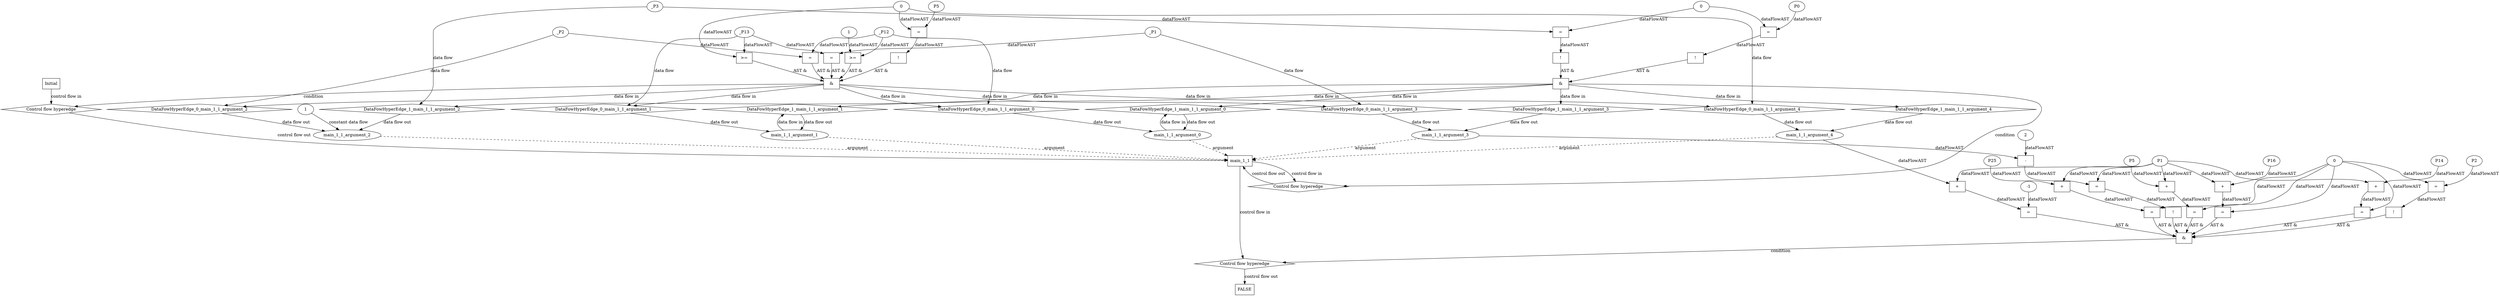 digraph dag {
"main_1_1" [label="main_1_1" nodeName="main_1_1" class=cfn  shape="rect"];
FALSE [label="FALSE" nodeName=FALSE class=cfn  shape="rect"];
Initial [label="Initial" nodeName=Initial class=cfn  shape="rect"];
ControlFowHyperEdge_0 [label="Control flow hyperedge" nodeName=ControlFowHyperEdge_0 class=controlFlowHyperEdge shape="diamond"];
"Initial" -> ControlFowHyperEdge_0 [label="control flow in"]
ControlFowHyperEdge_0 -> "main_1_1" [label="control flow out"]
ControlFowHyperEdge_1 [label="Control flow hyperedge" nodeName=ControlFowHyperEdge_1 class=controlFlowHyperEdge shape="diamond"];
"main_1_1" -> ControlFowHyperEdge_1 [label="control flow in"]
ControlFowHyperEdge_1 -> "main_1_1" [label="control flow out"]
ControlFowHyperEdge_2 [label="Control flow hyperedge" nodeName=ControlFowHyperEdge_2 class=controlFlowHyperEdge shape="diamond"];
"main_1_1" -> ControlFowHyperEdge_2 [label="control flow in"]
ControlFowHyperEdge_2 -> "FALSE" [label="control flow out"]
"main_1_1_argument_0" [label="main_1_1_argument_0" nodeName=argument0 class=argument  head="main_1_1" shape="oval"];
"main_1_1_argument_0" -> "main_1_1"[label="argument" style="dashed"]
"main_1_1_argument_1" [label="main_1_1_argument_1" nodeName=argument1 class=argument  head="main_1_1" shape="oval"];
"main_1_1_argument_1" -> "main_1_1"[label="argument" style="dashed"]
"main_1_1_argument_2" [label="main_1_1_argument_2" nodeName=argument2 class=argument  head="main_1_1" shape="oval"];
"main_1_1_argument_2" -> "main_1_1"[label="argument" style="dashed"]
"main_1_1_argument_3" [label="main_1_1_argument_3" nodeName=argument3 class=argument  head="main_1_1" shape="oval"];
"main_1_1_argument_3" -> "main_1_1"[label="argument" style="dashed"]
"main_1_1_argument_4" [label="main_1_1_argument_4" nodeName=argument4 class=argument  head="main_1_1" shape="oval"];
"main_1_1_argument_4" -> "main_1_1"[label="argument" style="dashed"]

"xxxmain_1_1___Initial_0xxx_and" [label="&" nodeName="xxxmain_1_1___Initial_0xxx_and" class=Operator shape="rect"];
"xxxmain_1_1___Initial_0xxxguard4_node_0" [label=">=" nodeName="xxxmain_1_1___Initial_0xxxguard4_node_0" class=Operator  shape="rect"];
"xxxmain_1_1___Initial_0xxxguard4_node_2" [label="1" nodeName="xxxmain_1_1___Initial_0xxxguard4_node_2" class=Literal ];
"xxxmain_1_1___Initial_0xxxdataFlow2_node_0" -> "xxxmain_1_1___Initial_0xxxguard4_node_0"[label="dataFlowAST"]
"xxxmain_1_1___Initial_0xxxguard4_node_2" -> "xxxmain_1_1___Initial_0xxxguard4_node_0"[label="dataFlowAST"]

"xxxmain_1_1___Initial_0xxxguard4_node_0" -> "xxxmain_1_1___Initial_0xxx_and" [label="AST &"];
"xxxmain_1_1___Initial_0xxxguard_0_node_0" [label="=" nodeName="xxxmain_1_1___Initial_0xxxguard_0_node_0" class=Operator  shape="rect"];
"xxxmain_1_1___Initial_0xxxdataFlow1_node_0" -> "xxxmain_1_1___Initial_0xxxguard_0_node_0"[label="dataFlowAST"]
"xxxmain_1_1___Initial_0xxxdataFlow4_node_0" -> "xxxmain_1_1___Initial_0xxxguard_0_node_0"[label="dataFlowAST"]

"xxxmain_1_1___Initial_0xxxguard_0_node_0" -> "xxxmain_1_1___Initial_0xxx_and" [label="AST &"];
"xxxmain_1_1___Initial_0xxxguard3_node_0" [label=">=" nodeName="xxxmain_1_1___Initial_0xxxguard3_node_0" class=Operator  shape="rect"];
"xxxmain_1_1___Initial_0xxxdataFlow4_node_0" -> "xxxmain_1_1___Initial_0xxxguard3_node_0"[label="dataFlowAST"]
"xxxmain_1_1___Initial_0xxxdataFlow3_node_0" -> "xxxmain_1_1___Initial_0xxxguard3_node_0"[label="dataFlowAST"]

"xxxmain_1_1___Initial_0xxxguard3_node_0" -> "xxxmain_1_1___Initial_0xxx_and" [label="AST &"];
"xxxmain_1_1___Initial_0xxxguard1_node_0" [label="=" nodeName="xxxmain_1_1___Initial_0xxxguard1_node_0" class=Operator  shape="rect"];
"xxxmain_1_1___Initial_0xxxdataFlow_0_node_0" -> "xxxmain_1_1___Initial_0xxxguard1_node_0"[label="dataFlowAST"]
"xxxmain_1_1___Initial_0xxxdataFlow2_node_0" -> "xxxmain_1_1___Initial_0xxxguard1_node_0"[label="dataFlowAST"]

"xxxmain_1_1___Initial_0xxxguard1_node_0" -> "xxxmain_1_1___Initial_0xxx_and" [label="AST &"];
"xxxmain_1_1___Initial_0xxxguard2_node_0" [label="!" nodeName="xxxmain_1_1___Initial_0xxxguard2_node_0" class=Operator shape="rect"];
"xxxmain_1_1___Initial_0xxxguard2_node_1" [label="=" nodeName="xxxmain_1_1___Initial_0xxxguard2_node_1" class=Operator  shape="rect"];
"xxxmain_1_1___Initial_0xxxguard2_node_2" [label="P5" nodeName="xxxmain_1_1___Initial_0xxxguard2_node_2" class=Constant ];
"xxxmain_1_1___Initial_0xxxguard2_node_1" -> "xxxmain_1_1___Initial_0xxxguard2_node_0"[label="dataFlowAST"]
"xxxmain_1_1___Initial_0xxxguard2_node_2" -> "xxxmain_1_1___Initial_0xxxguard2_node_1"[label="dataFlowAST"]
"xxxmain_1_1___Initial_0xxxdataFlow3_node_0" -> "xxxmain_1_1___Initial_0xxxguard2_node_1"[label="dataFlowAST"]

"xxxmain_1_1___Initial_0xxxguard2_node_0" -> "xxxmain_1_1___Initial_0xxx_and" [label="AST &"];
"xxxmain_1_1___Initial_0xxx_and" -> "ControlFowHyperEdge_0" [label="condition"];
"xxxmain_1_1___Initial_0xxxdataFlow_0_node_0" [label="_P2" nodeName="xxxmain_1_1___Initial_0xxxdataFlow_0_node_0" class=Constant ];

"xxxmain_1_1___Initial_0xxxdataFlow_0_node_0" -> "DataFowHyperEdge_0_main_1_1_argument_2" [label="data flow"];
"xxxmain_1_1___Initial_0xxxdataFlow1_node_0" [label="_P1" nodeName="xxxmain_1_1___Initial_0xxxdataFlow1_node_0" class=Constant ];

"xxxmain_1_1___Initial_0xxxdataFlow1_node_0" -> "DataFowHyperEdge_0_main_1_1_argument_3" [label="data flow"];
"xxxmain_1_1___Initial_0xxxdataFlow2_node_0" [label="_P12" nodeName="xxxmain_1_1___Initial_0xxxdataFlow2_node_0" class=Constant ];

"xxxmain_1_1___Initial_0xxxdataFlow2_node_0" -> "DataFowHyperEdge_0_main_1_1_argument_0" [label="data flow"];
"xxxmain_1_1___Initial_0xxxdataFlow3_node_0" [label="0" nodeName="xxxmain_1_1___Initial_0xxxdataFlow3_node_0" class=Literal ];

"xxxmain_1_1___Initial_0xxxdataFlow3_node_0" -> "DataFowHyperEdge_0_main_1_1_argument_4" [label="data flow"];
"xxxmain_1_1___Initial_0xxxdataFlow4_node_0" [label="_P13" nodeName="xxxmain_1_1___Initial_0xxxdataFlow4_node_0" class=Constant ];

"xxxmain_1_1___Initial_0xxxdataFlow4_node_0" -> "DataFowHyperEdge_0_main_1_1_argument_1" [label="data flow"];
"xxxmain_1_1___main_1_1_1xxx_and" [label="&" nodeName="xxxmain_1_1___main_1_1_1xxx_and" class=Operator shape="rect"];
"xxxmain_1_1___main_1_1_1xxxguard_0_node_0" [label="!" nodeName="xxxmain_1_1___main_1_1_1xxxguard_0_node_0" class=Operator shape="rect"];
"xxxmain_1_1___main_1_1_1xxxguard_0_node_1" [label="=" nodeName="xxxmain_1_1___main_1_1_1xxxguard_0_node_1" class=Operator  shape="rect"];
"xxxmain_1_1___main_1_1_1xxxguard_0_node_3" [label="0" nodeName="xxxmain_1_1___main_1_1_1xxxguard_0_node_3" class=Literal ];
"xxxmain_1_1___main_1_1_1xxxguard_0_node_1" -> "xxxmain_1_1___main_1_1_1xxxguard_0_node_0"[label="dataFlowAST"]
"xxxmain_1_1___main_1_1_1xxxdataFlow_0_node_0" -> "xxxmain_1_1___main_1_1_1xxxguard_0_node_1"[label="dataFlowAST"]
"xxxmain_1_1___main_1_1_1xxxguard_0_node_3" -> "xxxmain_1_1___main_1_1_1xxxguard_0_node_1"[label="dataFlowAST"]

"xxxmain_1_1___main_1_1_1xxxguard_0_node_0" -> "xxxmain_1_1___main_1_1_1xxx_and" [label="AST &"];
"xxxmain_1_1___main_1_1_1xxxguard1_node_0" [label="!" nodeName="xxxmain_1_1___main_1_1_1xxxguard1_node_0" class=Operator shape="rect"];
"xxxmain_1_1___main_1_1_1xxxguard1_node_1" [label="=" nodeName="xxxmain_1_1___main_1_1_1xxxguard1_node_1" class=Operator  shape="rect"];
"xxxmain_1_1___main_1_1_1xxxguard1_node_2" [label="P0" nodeName="xxxmain_1_1___main_1_1_1xxxguard1_node_2" class=Constant ];
"xxxmain_1_1___main_1_1_1xxxguard1_node_1" -> "xxxmain_1_1___main_1_1_1xxxguard1_node_0"[label="dataFlowAST"]
"xxxmain_1_1___main_1_1_1xxxguard1_node_2" -> "xxxmain_1_1___main_1_1_1xxxguard1_node_1"[label="dataFlowAST"]
"xxxmain_1_1___main_1_1_1xxxguard_0_node_3" -> "xxxmain_1_1___main_1_1_1xxxguard1_node_1"[label="dataFlowAST"]

"xxxmain_1_1___main_1_1_1xxxguard1_node_0" -> "xxxmain_1_1___main_1_1_1xxx_and" [label="AST &"];
"xxxmain_1_1___main_1_1_1xxx_and" -> "ControlFowHyperEdge_1" [label="condition"];
"xxxmain_1_1___main_1_1_1xxxdataFlow_0_node_0" [label="_P3" nodeName="xxxmain_1_1___main_1_1_1xxxdataFlow_0_node_0" class=Constant ];

"xxxmain_1_1___main_1_1_1xxxdataFlow_0_node_0" -> "DataFowHyperEdge_1_main_1_1_argument_2" [label="data flow"];
"xxxFALSE___main_1_1_2xxx_and" [label="&" nodeName="xxxFALSE___main_1_1_2xxx_and" class=Operator shape="rect"];
"xxxFALSE___main_1_1_2xxxguard5_node_0" [label="!" nodeName="xxxFALSE___main_1_1_2xxxguard5_node_0" class=Operator shape="rect"];
"xxxFALSE___main_1_1_2xxxguard5_node_1" [label="=" nodeName="xxxFALSE___main_1_1_2xxxguard5_node_1" class=Operator  shape="rect"];
"xxxFALSE___main_1_1_2xxxguard5_node_2" [label="P2" nodeName="xxxFALSE___main_1_1_2xxxguard5_node_2" class=Constant ];
"xxxFALSE___main_1_1_2xxxguard5_node_1" -> "xxxFALSE___main_1_1_2xxxguard5_node_0"[label="dataFlowAST"]
"xxxFALSE___main_1_1_2xxxguard5_node_2" -> "xxxFALSE___main_1_1_2xxxguard5_node_1"[label="dataFlowAST"]
"xxxFALSE___main_1_1_2xxxguard_0_node_4" -> "xxxFALSE___main_1_1_2xxxguard5_node_1"[label="dataFlowAST"]

"xxxFALSE___main_1_1_2xxxguard5_node_0" -> "xxxFALSE___main_1_1_2xxx_and" [label="AST &"];
"xxxFALSE___main_1_1_2xxxguard1_node_0" [label="!" nodeName="xxxFALSE___main_1_1_2xxxguard1_node_0" class=Operator shape="rect"];
"xxxFALSE___main_1_1_2xxxguard1_node_1" [label="=" nodeName="xxxFALSE___main_1_1_2xxxguard1_node_1" class=Operator  shape="rect"];
"xxxFALSE___main_1_1_2xxxguard1_node_3" [label="-" nodeName="xxxFALSE___main_1_1_2xxxguard1_node_3" class= Operator shape="rect"];
"xxxFALSE___main_1_1_2xxxguard1_node_5" [label="2" nodeName="xxxFALSE___main_1_1_2xxxguard1_node_5" class=Literal ];
"xxxFALSE___main_1_1_2xxxguard1_node_1" -> "xxxFALSE___main_1_1_2xxxguard1_node_0"[label="dataFlowAST"]
"xxxFALSE___main_1_1_2xxxguard_0_node_3" -> "xxxFALSE___main_1_1_2xxxguard1_node_1"[label="dataFlowAST"]
"xxxFALSE___main_1_1_2xxxguard1_node_3" -> "xxxFALSE___main_1_1_2xxxguard1_node_1"[label="dataFlowAST"]
"main_1_1_argument_3" -> "xxxFALSE___main_1_1_2xxxguard1_node_3"[label="dataFlowAST"]
"xxxFALSE___main_1_1_2xxxguard1_node_5" -> "xxxFALSE___main_1_1_2xxxguard1_node_3"[label="dataFlowAST"]

"xxxFALSE___main_1_1_2xxxguard1_node_0" -> "xxxFALSE___main_1_1_2xxx_and" [label="AST &"];
"xxxFALSE___main_1_1_2xxxguard_0_node_0" [label="=" nodeName="xxxFALSE___main_1_1_2xxxguard_0_node_0" class=Operator  shape="rect"];
"xxxFALSE___main_1_1_2xxxguard_0_node_1" [label="+" nodeName="xxxFALSE___main_1_1_2xxxguard_0_node_1" class= Operator shape="rect"];
"xxxFALSE___main_1_1_2xxxguard_0_node_2" [label="P16" nodeName="xxxFALSE___main_1_1_2xxxguard_0_node_2" class=Constant ];
"xxxFALSE___main_1_1_2xxxguard_0_node_3" [label="P1" nodeName="xxxFALSE___main_1_1_2xxxguard_0_node_3" class=Constant ];
"xxxFALSE___main_1_1_2xxxguard_0_node_4" [label="0" nodeName="xxxFALSE___main_1_1_2xxxguard_0_node_4" class=Literal ];
"xxxFALSE___main_1_1_2xxxguard_0_node_1" -> "xxxFALSE___main_1_1_2xxxguard_0_node_0"[label="dataFlowAST"]
"xxxFALSE___main_1_1_2xxxguard_0_node_4" -> "xxxFALSE___main_1_1_2xxxguard_0_node_0"[label="dataFlowAST"]
"xxxFALSE___main_1_1_2xxxguard_0_node_2" -> "xxxFALSE___main_1_1_2xxxguard_0_node_1"[label="dataFlowAST"]
"xxxFALSE___main_1_1_2xxxguard_0_node_3" -> "xxxFALSE___main_1_1_2xxxguard_0_node_1"[label="dataFlowAST"]

"xxxFALSE___main_1_1_2xxxguard_0_node_0" -> "xxxFALSE___main_1_1_2xxx_and" [label="AST &"];
"xxxFALSE___main_1_1_2xxxguard4_node_0" [label="=" nodeName="xxxFALSE___main_1_1_2xxxguard4_node_0" class=Operator  shape="rect"];
"xxxFALSE___main_1_1_2xxxguard4_node_1" [label="+" nodeName="xxxFALSE___main_1_1_2xxxguard4_node_1" class= Operator shape="rect"];
"xxxFALSE___main_1_1_2xxxguard4_node_2" [label="P5" nodeName="xxxFALSE___main_1_1_2xxxguard4_node_2" class=Constant ];
"xxxFALSE___main_1_1_2xxxguard4_node_1" -> "xxxFALSE___main_1_1_2xxxguard4_node_0"[label="dataFlowAST"]
"xxxFALSE___main_1_1_2xxxguard_0_node_4" -> "xxxFALSE___main_1_1_2xxxguard4_node_0"[label="dataFlowAST"]
"xxxFALSE___main_1_1_2xxxguard4_node_2" -> "xxxFALSE___main_1_1_2xxxguard4_node_1"[label="dataFlowAST"]
"xxxFALSE___main_1_1_2xxxguard_0_node_3" -> "xxxFALSE___main_1_1_2xxxguard4_node_1"[label="dataFlowAST"]

"xxxFALSE___main_1_1_2xxxguard4_node_0" -> "xxxFALSE___main_1_1_2xxx_and" [label="AST &"];
"xxxFALSE___main_1_1_2xxxguard2_node_0" [label="=" nodeName="xxxFALSE___main_1_1_2xxxguard2_node_0" class=Operator  shape="rect"];
"xxxFALSE___main_1_1_2xxxguard2_node_1" [label="+" nodeName="xxxFALSE___main_1_1_2xxxguard2_node_1" class= Operator shape="rect"];
"xxxFALSE___main_1_1_2xxxguard2_node_2" [label="P25" nodeName="xxxFALSE___main_1_1_2xxxguard2_node_2" class=Constant ];
"xxxFALSE___main_1_1_2xxxguard2_node_1" -> "xxxFALSE___main_1_1_2xxxguard2_node_0"[label="dataFlowAST"]
"xxxFALSE___main_1_1_2xxxguard_0_node_4" -> "xxxFALSE___main_1_1_2xxxguard2_node_0"[label="dataFlowAST"]
"xxxFALSE___main_1_1_2xxxguard2_node_2" -> "xxxFALSE___main_1_1_2xxxguard2_node_1"[label="dataFlowAST"]
"xxxFALSE___main_1_1_2xxxguard_0_node_3" -> "xxxFALSE___main_1_1_2xxxguard2_node_1"[label="dataFlowAST"]

"xxxFALSE___main_1_1_2xxxguard2_node_0" -> "xxxFALSE___main_1_1_2xxx_and" [label="AST &"];
"xxxFALSE___main_1_1_2xxxguard3_node_0" [label="=" nodeName="xxxFALSE___main_1_1_2xxxguard3_node_0" class=Operator  shape="rect"];
"xxxFALSE___main_1_1_2xxxguard3_node_1" [label="+" nodeName="xxxFALSE___main_1_1_2xxxguard3_node_1" class= Operator shape="rect"];
"xxxFALSE___main_1_1_2xxxguard3_node_2" [label="P14" nodeName="xxxFALSE___main_1_1_2xxxguard3_node_2" class=Constant ];
"xxxFALSE___main_1_1_2xxxguard3_node_1" -> "xxxFALSE___main_1_1_2xxxguard3_node_0"[label="dataFlowAST"]
"xxxFALSE___main_1_1_2xxxguard_0_node_4" -> "xxxFALSE___main_1_1_2xxxguard3_node_0"[label="dataFlowAST"]
"xxxFALSE___main_1_1_2xxxguard3_node_2" -> "xxxFALSE___main_1_1_2xxxguard3_node_1"[label="dataFlowAST"]
"xxxFALSE___main_1_1_2xxxguard_0_node_3" -> "xxxFALSE___main_1_1_2xxxguard3_node_1"[label="dataFlowAST"]

"xxxFALSE___main_1_1_2xxxguard3_node_0" -> "xxxFALSE___main_1_1_2xxx_and" [label="AST &"];
"xxxFALSE___main_1_1_2xxxguard6_node_0" [label="=" nodeName="xxxFALSE___main_1_1_2xxxguard6_node_0" class=Operator  shape="rect"];
"xxxFALSE___main_1_1_2xxxguard6_node_1" [label="+" nodeName="xxxFALSE___main_1_1_2xxxguard6_node_1" class= Operator shape="rect"];
"xxxFALSE___main_1_1_2xxxguard6_node_4" [label="-1" nodeName="xxxFALSE___main_1_1_2xxxguard6_node_4" class=Literal ];
"xxxFALSE___main_1_1_2xxxguard6_node_1" -> "xxxFALSE___main_1_1_2xxxguard6_node_0"[label="dataFlowAST"]
"xxxFALSE___main_1_1_2xxxguard6_node_4" -> "xxxFALSE___main_1_1_2xxxguard6_node_0"[label="dataFlowAST"]
"main_1_1_argument_4" -> "xxxFALSE___main_1_1_2xxxguard6_node_1"[label="dataFlowAST"]
"xxxFALSE___main_1_1_2xxxguard_0_node_3" -> "xxxFALSE___main_1_1_2xxxguard6_node_1"[label="dataFlowAST"]

"xxxFALSE___main_1_1_2xxxguard6_node_0" -> "xxxFALSE___main_1_1_2xxx_and" [label="AST &"];
"xxxFALSE___main_1_1_2xxx_and" -> "ControlFowHyperEdge_2" [label="condition"];
"DataFowHyperEdge_0_main_1_1_argument_0" [label="DataFowHyperEdge_0_main_1_1_argument_0" nodeName="DataFowHyperEdge_0_main_1_1_argument_0" class=DataFlowHyperedge shape="diamond"];
"DataFowHyperEdge_0_main_1_1_argument_0" -> "main_1_1_argument_0"[label="data flow out"]
"xxxmain_1_1___Initial_0xxx_and" -> "DataFowHyperEdge_0_main_1_1_argument_0"[label="data flow in"]
"DataFowHyperEdge_0_main_1_1_argument_1" [label="DataFowHyperEdge_0_main_1_1_argument_1" nodeName="DataFowHyperEdge_0_main_1_1_argument_1" class=DataFlowHyperedge shape="diamond"];
"DataFowHyperEdge_0_main_1_1_argument_1" -> "main_1_1_argument_1"[label="data flow out"]
"xxxmain_1_1___Initial_0xxx_and" -> "DataFowHyperEdge_0_main_1_1_argument_1"[label="data flow in"]
"DataFowHyperEdge_0_main_1_1_argument_2" [label="DataFowHyperEdge_0_main_1_1_argument_2" nodeName="DataFowHyperEdge_0_main_1_1_argument_2" class=DataFlowHyperedge shape="diamond"];
"DataFowHyperEdge_0_main_1_1_argument_2" -> "main_1_1_argument_2"[label="data flow out"]
"xxxmain_1_1___Initial_0xxx_and" -> "DataFowHyperEdge_0_main_1_1_argument_2"[label="data flow in"]
"DataFowHyperEdge_0_main_1_1_argument_3" [label="DataFowHyperEdge_0_main_1_1_argument_3" nodeName="DataFowHyperEdge_0_main_1_1_argument_3" class=DataFlowHyperedge shape="diamond"];
"DataFowHyperEdge_0_main_1_1_argument_3" -> "main_1_1_argument_3"[label="data flow out"]
"xxxmain_1_1___Initial_0xxx_and" -> "DataFowHyperEdge_0_main_1_1_argument_3"[label="data flow in"]
"DataFowHyperEdge_0_main_1_1_argument_4" [label="DataFowHyperEdge_0_main_1_1_argument_4" nodeName="DataFowHyperEdge_0_main_1_1_argument_4" class=DataFlowHyperedge shape="diamond"];
"DataFowHyperEdge_0_main_1_1_argument_4" -> "main_1_1_argument_4"[label="data flow out"]
"xxxmain_1_1___Initial_0xxx_and" -> "DataFowHyperEdge_0_main_1_1_argument_4"[label="data flow in"]
"DataFowHyperEdge_1_main_1_1_argument_0" [label="DataFowHyperEdge_1_main_1_1_argument_0" nodeName="DataFowHyperEdge_1_main_1_1_argument_0" class=DataFlowHyperedge shape="diamond"];
"DataFowHyperEdge_1_main_1_1_argument_0" -> "main_1_1_argument_0"[label="data flow out"]
"xxxmain_1_1___main_1_1_1xxx_and" -> "DataFowHyperEdge_1_main_1_1_argument_0"[label="data flow in"]
"DataFowHyperEdge_1_main_1_1_argument_1" [label="DataFowHyperEdge_1_main_1_1_argument_1" nodeName="DataFowHyperEdge_1_main_1_1_argument_1" class=DataFlowHyperedge shape="diamond"];
"DataFowHyperEdge_1_main_1_1_argument_1" -> "main_1_1_argument_1"[label="data flow out"]
"xxxmain_1_1___main_1_1_1xxx_and" -> "DataFowHyperEdge_1_main_1_1_argument_1"[label="data flow in"]
"DataFowHyperEdge_1_main_1_1_argument_2" [label="DataFowHyperEdge_1_main_1_1_argument_2" nodeName="DataFowHyperEdge_1_main_1_1_argument_2" class=DataFlowHyperedge shape="diamond"];
"DataFowHyperEdge_1_main_1_1_argument_2" -> "main_1_1_argument_2"[label="data flow out"]
"xxxmain_1_1___main_1_1_1xxx_and" -> "DataFowHyperEdge_1_main_1_1_argument_2"[label="data flow in"]
"DataFowHyperEdge_1_main_1_1_argument_3" [label="DataFowHyperEdge_1_main_1_1_argument_3" nodeName="DataFowHyperEdge_1_main_1_1_argument_3" class=DataFlowHyperedge shape="diamond"];
"DataFowHyperEdge_1_main_1_1_argument_3" -> "main_1_1_argument_3"[label="data flow out"]
"xxxmain_1_1___main_1_1_1xxx_and" -> "DataFowHyperEdge_1_main_1_1_argument_3"[label="data flow in"]
"DataFowHyperEdge_1_main_1_1_argument_4" [label="DataFowHyperEdge_1_main_1_1_argument_4" nodeName="DataFowHyperEdge_1_main_1_1_argument_4" class=DataFlowHyperedge shape="diamond"];
"DataFowHyperEdge_1_main_1_1_argument_4" -> "main_1_1_argument_4"[label="data flow out"]
"xxxmain_1_1___main_1_1_1xxx_and" -> "DataFowHyperEdge_1_main_1_1_argument_4"[label="data flow in"]
"xxxFALSE___main_1_1_2xxxmain_1_1_argument_2_constant_1" [label="1" nodeName="xxxFALSE___main_1_1_2xxxmain_1_1_argument_2_constant_1" class=Constant];
"xxxFALSE___main_1_1_2xxxmain_1_1_argument_2_constant_1" -> "main_1_1_argument_2" [label="constant data flow"];
"main_1_1_argument_0" -> "DataFowHyperEdge_1_main_1_1_argument_0"[label="data flow in"]
"main_1_1_argument_1" -> "DataFowHyperEdge_1_main_1_1_argument_1"[label="data flow in"]




}
